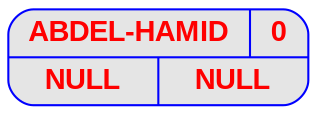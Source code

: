 digraph displayAVL {
	node [
		fontname  = "Arial bold" 
		fontsize  = "14"
		fontcolor = "red"
		style     = "rounded, filled"
		shape     = "record"
		fillcolor = "grey90"
		color     = "blue"
		width     = "2"
	]

	edge [
		color     = "blue"
	]

	"ABDEL-HAMID" [label = "{{<nom> ABDEL-HAMID | <bal> 0 } | { <g> | <d>}}"];
	"ABDEL-HAMID" [label = "{{<nom> ABDEL-HAMID | <bal> 0 }| { <g> NULL | <d> NULL}}"];
}
